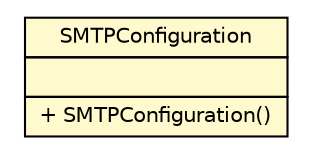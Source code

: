 #!/usr/local/bin/dot
#
# Class diagram 
# Generated by UMLGraph version R5_6 (http://www.umlgraph.org/)
#

digraph G {
	edge [fontname="Helvetica",fontsize=10,labelfontname="Helvetica",labelfontsize=10];
	node [fontname="Helvetica",fontsize=10,shape=plaintext];
	nodesep=0.25;
	ranksep=0.5;
	// broadcaststudio.spring.services.mail.configuration.SMTPConfiguration
	c36 [label=<<table title="broadcaststudio.spring.services.mail.configuration.SMTPConfiguration" border="0" cellborder="1" cellspacing="0" cellpadding="2" port="p" bgcolor="lemonChiffon" href="./SMTPConfiguration.html">
		<tr><td><table border="0" cellspacing="0" cellpadding="1">
<tr><td align="center" balign="center"> SMTPConfiguration </td></tr>
		</table></td></tr>
		<tr><td><table border="0" cellspacing="0" cellpadding="1">
<tr><td align="left" balign="left">  </td></tr>
		</table></td></tr>
		<tr><td><table border="0" cellspacing="0" cellpadding="1">
<tr><td align="left" balign="left"> + SMTPConfiguration() </td></tr>
		</table></td></tr>
		</table>>, URL="./SMTPConfiguration.html", fontname="Helvetica", fontcolor="black", fontsize=10.0];
}

